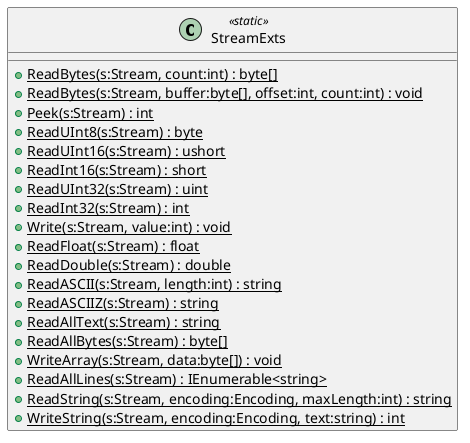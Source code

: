@startuml
class StreamExts <<static>> {
    + {static} ReadBytes(s:Stream, count:int) : byte[]
    + {static} ReadBytes(s:Stream, buffer:byte[], offset:int, count:int) : void
    + {static} Peek(s:Stream) : int
    + {static} ReadUInt8(s:Stream) : byte
    + {static} ReadUInt16(s:Stream) : ushort
    + {static} ReadInt16(s:Stream) : short
    + {static} ReadUInt32(s:Stream) : uint
    + {static} ReadInt32(s:Stream) : int
    + {static} Write(s:Stream, value:int) : void
    + {static} ReadFloat(s:Stream) : float
    + {static} ReadDouble(s:Stream) : double
    + {static} ReadASCII(s:Stream, length:int) : string
    + {static} ReadASCIIZ(s:Stream) : string
    + {static} ReadAllText(s:Stream) : string
    + {static} ReadAllBytes(s:Stream) : byte[]
    + {static} WriteArray(s:Stream, data:byte[]) : void
    + {static} ReadAllLines(s:Stream) : IEnumerable<string>
    + {static} ReadString(s:Stream, encoding:Encoding, maxLength:int) : string
    + {static} WriteString(s:Stream, encoding:Encoding, text:string) : int
}
@enduml
